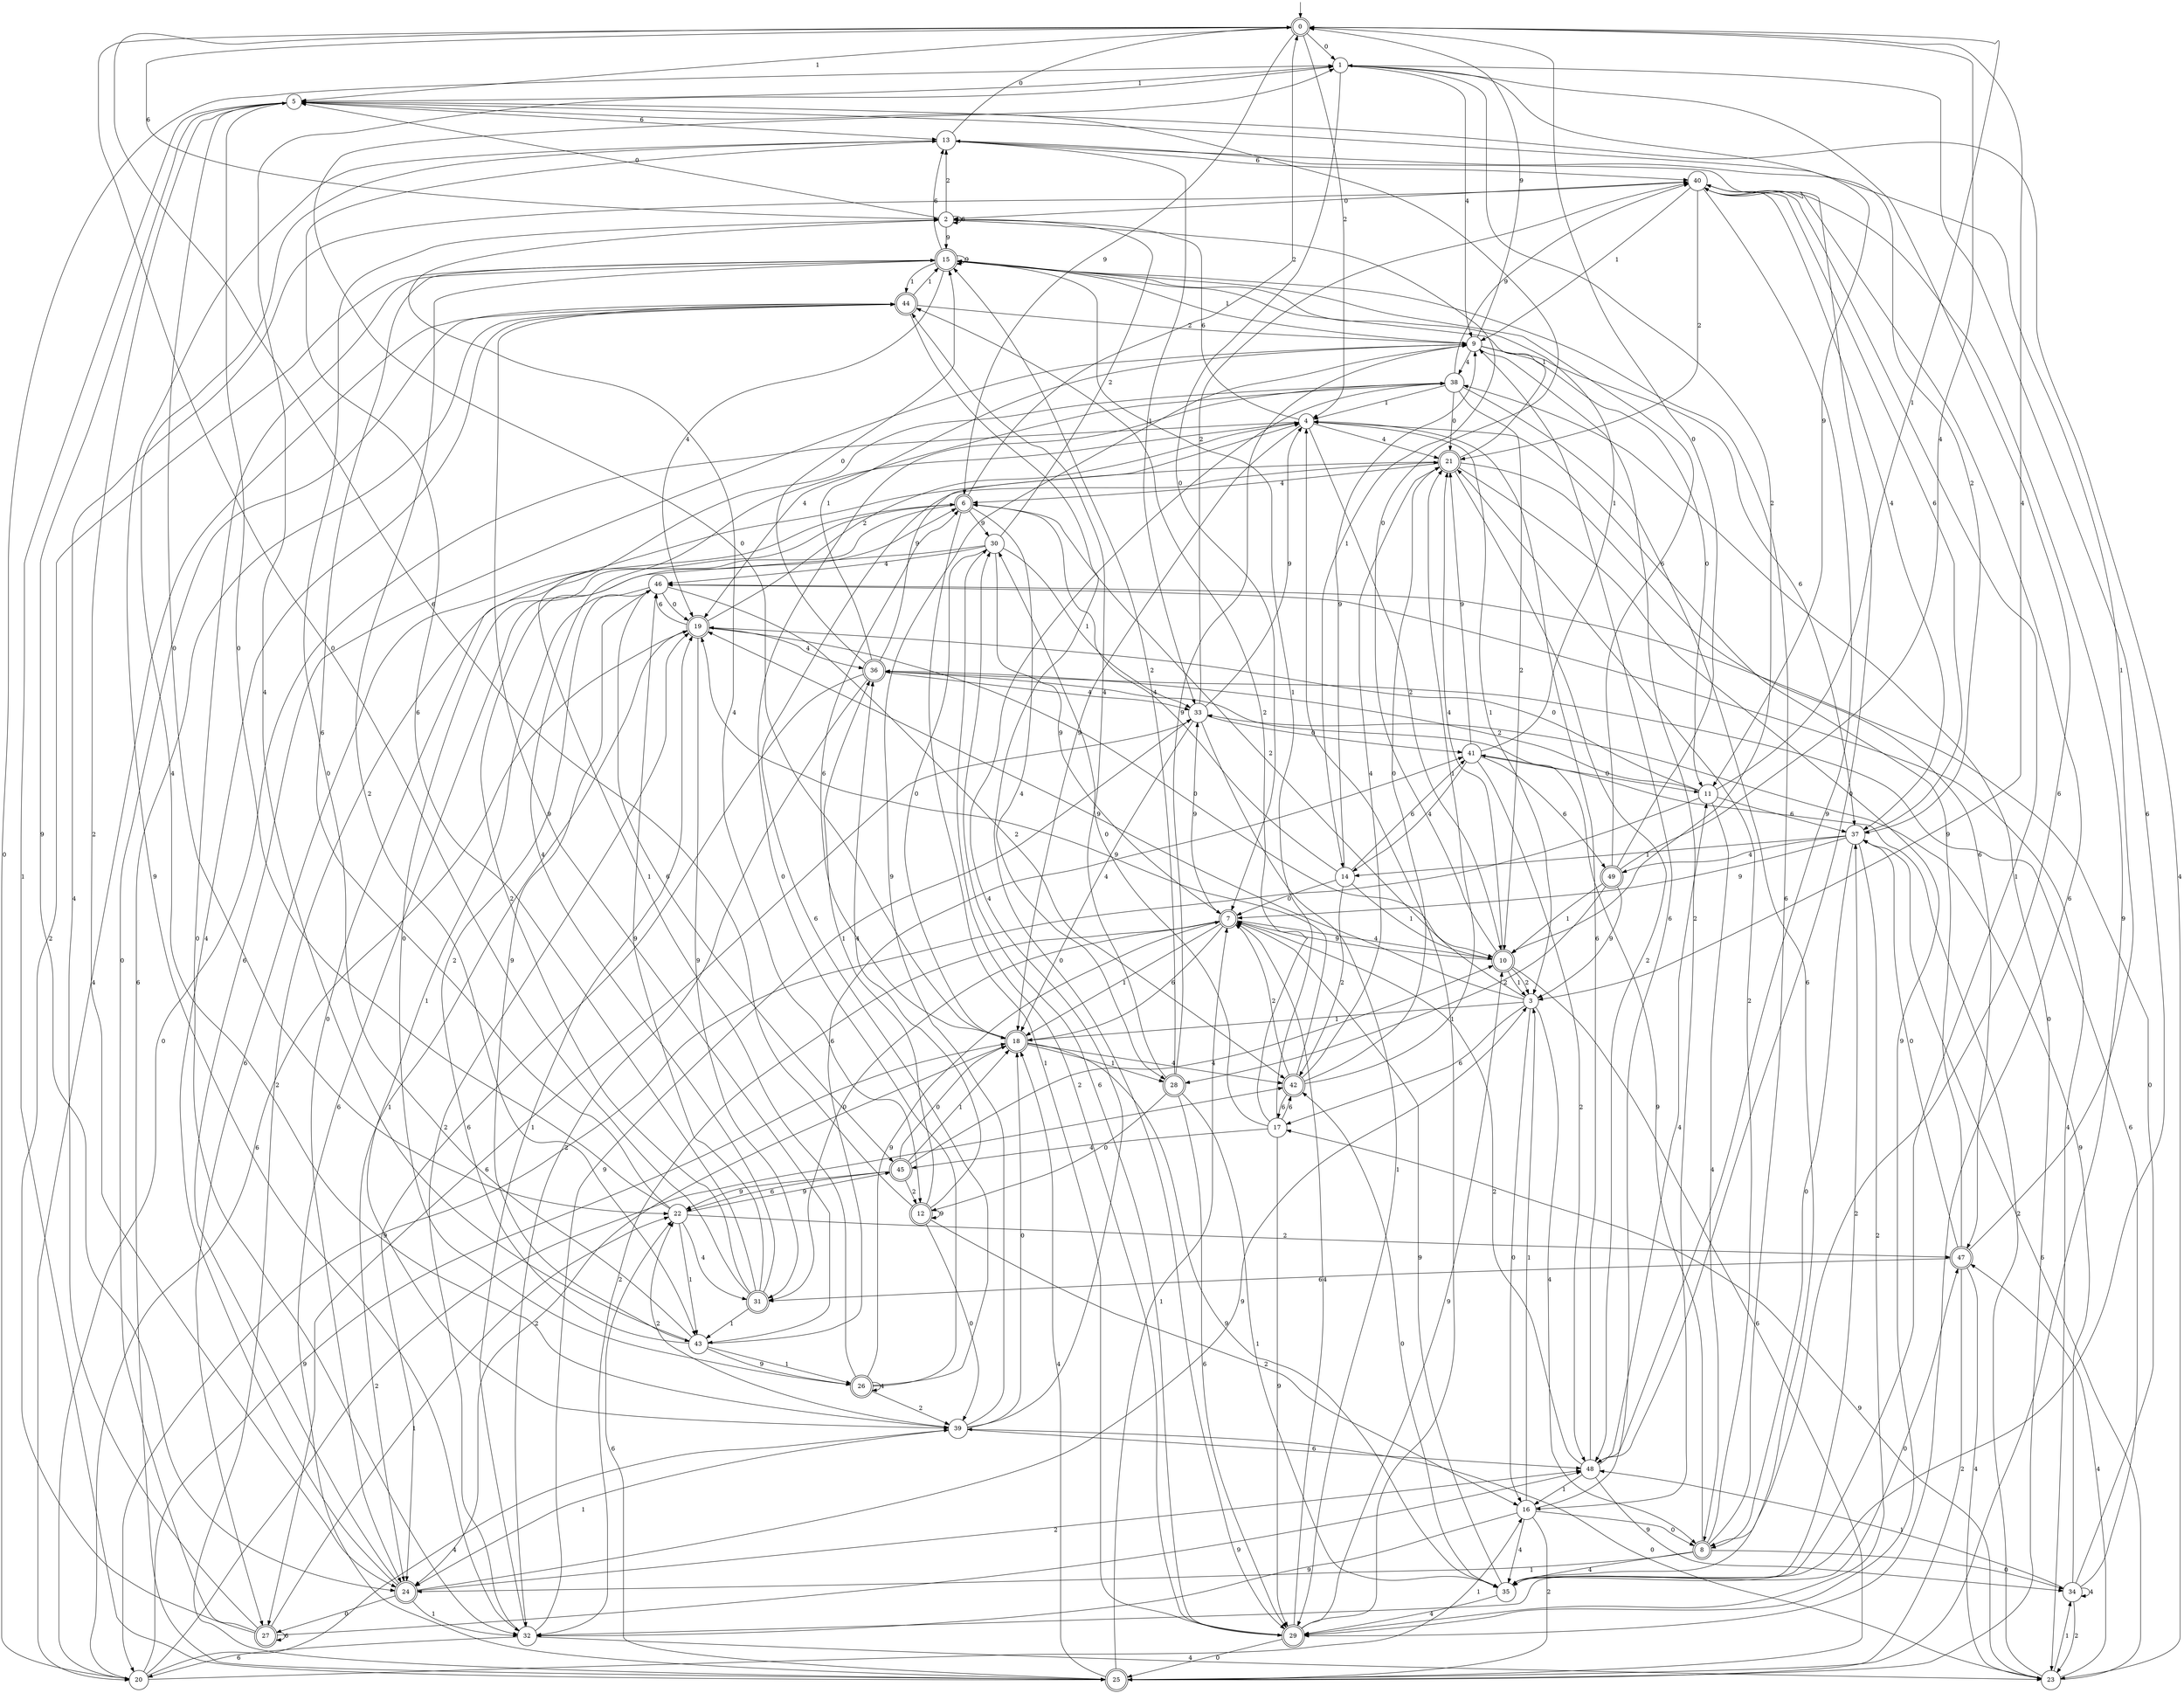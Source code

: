 digraph g {

	s0 [shape="doublecircle" label="0"];
	s1 [shape="circle" label="1"];
	s2 [shape="circle" label="2"];
	s3 [shape="circle" label="3"];
	s4 [shape="circle" label="4"];
	s5 [shape="circle" label="5"];
	s6 [shape="doublecircle" label="6"];
	s7 [shape="doublecircle" label="7"];
	s8 [shape="doublecircle" label="8"];
	s9 [shape="circle" label="9"];
	s10 [shape="doublecircle" label="10"];
	s11 [shape="circle" label="11"];
	s12 [shape="doublecircle" label="12"];
	s13 [shape="circle" label="13"];
	s14 [shape="circle" label="14"];
	s15 [shape="doublecircle" label="15"];
	s16 [shape="circle" label="16"];
	s17 [shape="circle" label="17"];
	s18 [shape="doublecircle" label="18"];
	s19 [shape="doublecircle" label="19"];
	s20 [shape="circle" label="20"];
	s21 [shape="doublecircle" label="21"];
	s22 [shape="circle" label="22"];
	s23 [shape="circle" label="23"];
	s24 [shape="doublecircle" label="24"];
	s25 [shape="doublecircle" label="25"];
	s26 [shape="doublecircle" label="26"];
	s27 [shape="doublecircle" label="27"];
	s28 [shape="doublecircle" label="28"];
	s29 [shape="doublecircle" label="29"];
	s30 [shape="circle" label="30"];
	s31 [shape="doublecircle" label="31"];
	s32 [shape="circle" label="32"];
	s33 [shape="circle" label="33"];
	s34 [shape="circle" label="34"];
	s35 [shape="circle" label="35"];
	s36 [shape="doublecircle" label="36"];
	s37 [shape="circle" label="37"];
	s38 [shape="circle" label="38"];
	s39 [shape="circle" label="39"];
	s40 [shape="circle" label="40"];
	s41 [shape="circle" label="41"];
	s42 [shape="doublecircle" label="42"];
	s43 [shape="circle" label="43"];
	s44 [shape="doublecircle" label="44"];
	s45 [shape="doublecircle" label="45"];
	s46 [shape="circle" label="46"];
	s47 [shape="doublecircle" label="47"];
	s48 [shape="circle" label="48"];
	s49 [shape="doublecircle" label="49"];
	s0 -> s1 [label="0"];
	s0 -> s2 [label="6"];
	s0 -> s3 [label="4"];
	s0 -> s4 [label="2"];
	s0 -> s5 [label="1"];
	s0 -> s6 [label="9"];
	s1 -> s7 [label="0"];
	s1 -> s8 [label="6"];
	s1 -> s9 [label="4"];
	s1 -> s10 [label="2"];
	s1 -> s5 [label="1"];
	s1 -> s11 [label="9"];
	s2 -> s5 [label="0"];
	s2 -> s2 [label="6"];
	s2 -> s12 [label="4"];
	s2 -> s13 [label="2"];
	s2 -> s14 [label="1"];
	s2 -> s15 [label="9"];
	s3 -> s16 [label="0"];
	s3 -> s17 [label="6"];
	s3 -> s8 [label="4"];
	s3 -> s6 [label="2"];
	s3 -> s18 [label="1"];
	s3 -> s19 [label="9"];
	s4 -> s20 [label="0"];
	s4 -> s2 [label="6"];
	s4 -> s21 [label="4"];
	s4 -> s10 [label="2"];
	s4 -> s3 [label="1"];
	s4 -> s18 [label="9"];
	s5 -> s22 [label="0"];
	s5 -> s13 [label="6"];
	s5 -> s23 [label="4"];
	s5 -> s24 [label="2"];
	s5 -> s25 [label="1"];
	s5 -> s24 [label="9"];
	s6 -> s26 [label="0"];
	s6 -> s27 [label="6"];
	s6 -> s28 [label="4"];
	s6 -> s0 [label="2"];
	s6 -> s29 [label="1"];
	s6 -> s30 [label="9"];
	s7 -> s31 [label="0"];
	s7 -> s18 [label="6"];
	s7 -> s10 [label="4"];
	s7 -> s32 [label="2"];
	s7 -> s18 [label="1"];
	s7 -> s33 [label="9"];
	s8 -> s34 [label="0"];
	s8 -> s15 [label="6"];
	s8 -> s35 [label="4"];
	s8 -> s21 [label="2"];
	s8 -> s24 [label="1"];
	s8 -> s36 [label="9"];
	s9 -> s11 [label="0"];
	s9 -> s37 [label="6"];
	s9 -> s38 [label="4"];
	s9 -> s16 [label="2"];
	s9 -> s15 [label="1"];
	s9 -> s0 [label="9"];
	s10 -> s5 [label="0"];
	s10 -> s25 [label="6"];
	s10 -> s21 [label="4"];
	s10 -> s3 [label="2"];
	s10 -> s3 [label="1"];
	s10 -> s7 [label="9"];
	s11 -> s19 [label="0"];
	s11 -> s37 [label="6"];
	s11 -> s8 [label="4"];
	s11 -> s36 [label="2"];
	s11 -> s0 [label="1"];
	s11 -> s20 [label="9"];
	s12 -> s39 [label="0"];
	s12 -> s0 [label="6"];
	s12 -> s36 [label="4"];
	s12 -> s16 [label="2"];
	s12 -> s36 [label="1"];
	s12 -> s12 [label="9"];
	s13 -> s0 [label="0"];
	s13 -> s40 [label="6"];
	s13 -> s39 [label="4"];
	s13 -> s37 [label="2"];
	s13 -> s33 [label="1"];
	s13 -> s32 [label="9"];
	s14 -> s7 [label="0"];
	s14 -> s41 [label="6"];
	s14 -> s6 [label="4"];
	s14 -> s42 [label="2"];
	s14 -> s10 [label="1"];
	s14 -> s9 [label="9"];
	s15 -> s32 [label="0"];
	s15 -> s13 [label="6"];
	s15 -> s19 [label="4"];
	s15 -> s43 [label="2"];
	s15 -> s44 [label="1"];
	s15 -> s15 [label="9"];
	s16 -> s8 [label="0"];
	s16 -> s9 [label="6"];
	s16 -> s35 [label="4"];
	s16 -> s25 [label="2"];
	s16 -> s3 [label="1"];
	s16 -> s32 [label="9"];
	s17 -> s30 [label="0"];
	s17 -> s42 [label="6"];
	s17 -> s45 [label="4"];
	s17 -> s44 [label="2"];
	s17 -> s15 [label="1"];
	s17 -> s29 [label="9"];
	s18 -> s1 [label="0"];
	s18 -> s6 [label="6"];
	s18 -> s42 [label="4"];
	s18 -> s24 [label="2"];
	s18 -> s28 [label="1"];
	s18 -> s35 [label="9"];
	s19 -> s10 [label="0"];
	s19 -> s46 [label="6"];
	s19 -> s36 [label="4"];
	s19 -> s4 [label="2"];
	s19 -> s24 [label="1"];
	s19 -> s31 [label="9"];
	s20 -> s1 [label="0"];
	s20 -> s19 [label="6"];
	s20 -> s39 [label="4"];
	s20 -> s42 [label="2"];
	s20 -> s16 [label="1"];
	s20 -> s18 [label="9"];
	s21 -> s24 [label="0"];
	s21 -> s47 [label="6"];
	s21 -> s6 [label="4"];
	s21 -> s48 [label="2"];
	s21 -> s15 [label="1"];
	s21 -> s29 [label="9"];
	s22 -> s5 [label="0"];
	s22 -> s15 [label="6"];
	s22 -> s31 [label="4"];
	s22 -> s47 [label="2"];
	s22 -> s43 [label="1"];
	s22 -> s45 [label="9"];
	s23 -> s39 [label="0"];
	s23 -> s37 [label="6"];
	s23 -> s47 [label="4"];
	s23 -> s41 [label="2"];
	s23 -> s34 [label="1"];
	s23 -> s17 [label="9"];
	s24 -> s27 [label="0"];
	s24 -> s9 [label="6"];
	s24 -> s44 [label="4"];
	s24 -> s48 [label="2"];
	s24 -> s32 [label="1"];
	s24 -> s3 [label="9"];
	s25 -> s38 [label="0"];
	s25 -> s22 [label="6"];
	s25 -> s18 [label="4"];
	s25 -> s6 [label="2"];
	s25 -> s7 [label="1"];
	s25 -> s40 [label="9"];
	s26 -> s38 [label="0"];
	s26 -> s21 [label="6"];
	s26 -> s26 [label="4"];
	s26 -> s39 [label="2"];
	s26 -> s38 [label="1"];
	s26 -> s7 [label="9"];
	s27 -> s44 [label="0"];
	s27 -> s27 [label="6"];
	s27 -> s40 [label="4"];
	s27 -> s15 [label="2"];
	s27 -> s22 [label="1"];
	s27 -> s48 [label="9"];
	s28 -> s12 [label="0"];
	s28 -> s29 [label="6"];
	s28 -> s44 [label="4"];
	s28 -> s15 [label="2"];
	s28 -> s35 [label="1"];
	s28 -> s9 [label="9"];
	s29 -> s25 [label="0"];
	s29 -> s30 [label="6"];
	s29 -> s7 [label="4"];
	s29 -> s30 [label="2"];
	s29 -> s4 [label="1"];
	s29 -> s10 [label="9"];
	s30 -> s18 [label="0"];
	s30 -> s25 [label="6"];
	s30 -> s46 [label="4"];
	s30 -> s2 [label="2"];
	s30 -> s33 [label="1"];
	s30 -> s7 [label="9"];
	s31 -> s0 [label="0"];
	s31 -> s13 [label="6"];
	s31 -> s4 [label="4"];
	s31 -> s6 [label="2"];
	s31 -> s43 [label="1"];
	s31 -> s46 [label="9"];
	s32 -> s47 [label="0"];
	s32 -> s20 [label="6"];
	s32 -> s23 [label="4"];
	s32 -> s19 [label="2"];
	s32 -> s19 [label="1"];
	s32 -> s33 [label="9"];
	s33 -> s41 [label="0"];
	s33 -> s27 [label="6"];
	s33 -> s18 [label="4"];
	s33 -> s40 [label="2"];
	s33 -> s29 [label="1"];
	s33 -> s4 [label="9"];
	s34 -> s46 [label="0"];
	s34 -> s36 [label="6"];
	s34 -> s34 [label="4"];
	s34 -> s23 [label="2"];
	s34 -> s48 [label="1"];
	s34 -> s33 [label="9"];
	s35 -> s42 [label="0"];
	s35 -> s1 [label="6"];
	s35 -> s29 [label="4"];
	s35 -> s37 [label="2"];
	s35 -> s40 [label="1"];
	s35 -> s7 [label="9"];
	s36 -> s15 [label="0"];
	s36 -> s24 [label="6"];
	s36 -> s33 [label="4"];
	s36 -> s32 [label="2"];
	s36 -> s9 [label="1"];
	s36 -> s4 [label="9"];
	s37 -> s8 [label="0"];
	s37 -> s40 [label="6"];
	s37 -> s49 [label="4"];
	s37 -> s29 [label="2"];
	s37 -> s14 [label="1"];
	s37 -> s7 [label="9"];
	s38 -> s21 [label="0"];
	s38 -> s35 [label="6"];
	s38 -> s19 [label="4"];
	s38 -> s10 [label="2"];
	s38 -> s4 [label="1"];
	s38 -> s40 [label="9"];
	s39 -> s18 [label="0"];
	s39 -> s48 [label="6"];
	s39 -> s38 [label="4"];
	s39 -> s22 [label="2"];
	s39 -> s24 [label="1"];
	s39 -> s9 [label="9"];
	s40 -> s2 [label="0"];
	s40 -> s29 [label="6"];
	s40 -> s37 [label="4"];
	s40 -> s21 [label="2"];
	s40 -> s9 [label="1"];
	s40 -> s48 [label="9"];
	s41 -> s11 [label="0"];
	s41 -> s49 [label="6"];
	s41 -> s14 [label="4"];
	s41 -> s48 [label="2"];
	s41 -> s15 [label="1"];
	s41 -> s21 [label="9"];
	s42 -> s21 [label="0"];
	s42 -> s17 [label="6"];
	s42 -> s21 [label="4"];
	s42 -> s7 [label="2"];
	s42 -> s21 [label="1"];
	s42 -> s19 [label="9"];
	s43 -> s2 [label="0"];
	s43 -> s41 [label="6"];
	s43 -> s1 [label="4"];
	s43 -> s46 [label="2"];
	s43 -> s26 [label="1"];
	s43 -> s26 [label="9"];
	s44 -> s29 [label="0"];
	s44 -> s25 [label="6"];
	s44 -> s20 [label="4"];
	s44 -> s9 [label="2"];
	s44 -> s15 [label="1"];
	s44 -> s43 [label="9"];
	s45 -> s18 [label="0"];
	s45 -> s22 [label="6"];
	s45 -> s10 [label="4"];
	s45 -> s12 [label="2"];
	s45 -> s18 [label="1"];
	s45 -> s22 [label="9"];
	s46 -> s19 [label="0"];
	s46 -> s45 [label="6"];
	s46 -> s23 [label="4"];
	s46 -> s42 [label="2"];
	s46 -> s39 [label="1"];
	s46 -> s43 [label="9"];
	s47 -> s37 [label="0"];
	s47 -> s31 [label="6"];
	s47 -> s23 [label="4"];
	s47 -> s25 [label="2"];
	s47 -> s5 [label="1"];
	s47 -> s4 [label="9"];
	s48 -> s13 [label="0"];
	s48 -> s4 [label="6"];
	s48 -> s11 [label="4"];
	s48 -> s7 [label="2"];
	s48 -> s16 [label="1"];
	s48 -> s34 [label="9"];
	s49 -> s0 [label="0"];
	s49 -> s15 [label="6"];
	s49 -> s0 [label="4"];
	s49 -> s28 [label="2"];
	s49 -> s10 [label="1"];
	s49 -> s3 [label="9"];

__start0 [label="" shape="none" width="0" height="0"];
__start0 -> s0;

}
